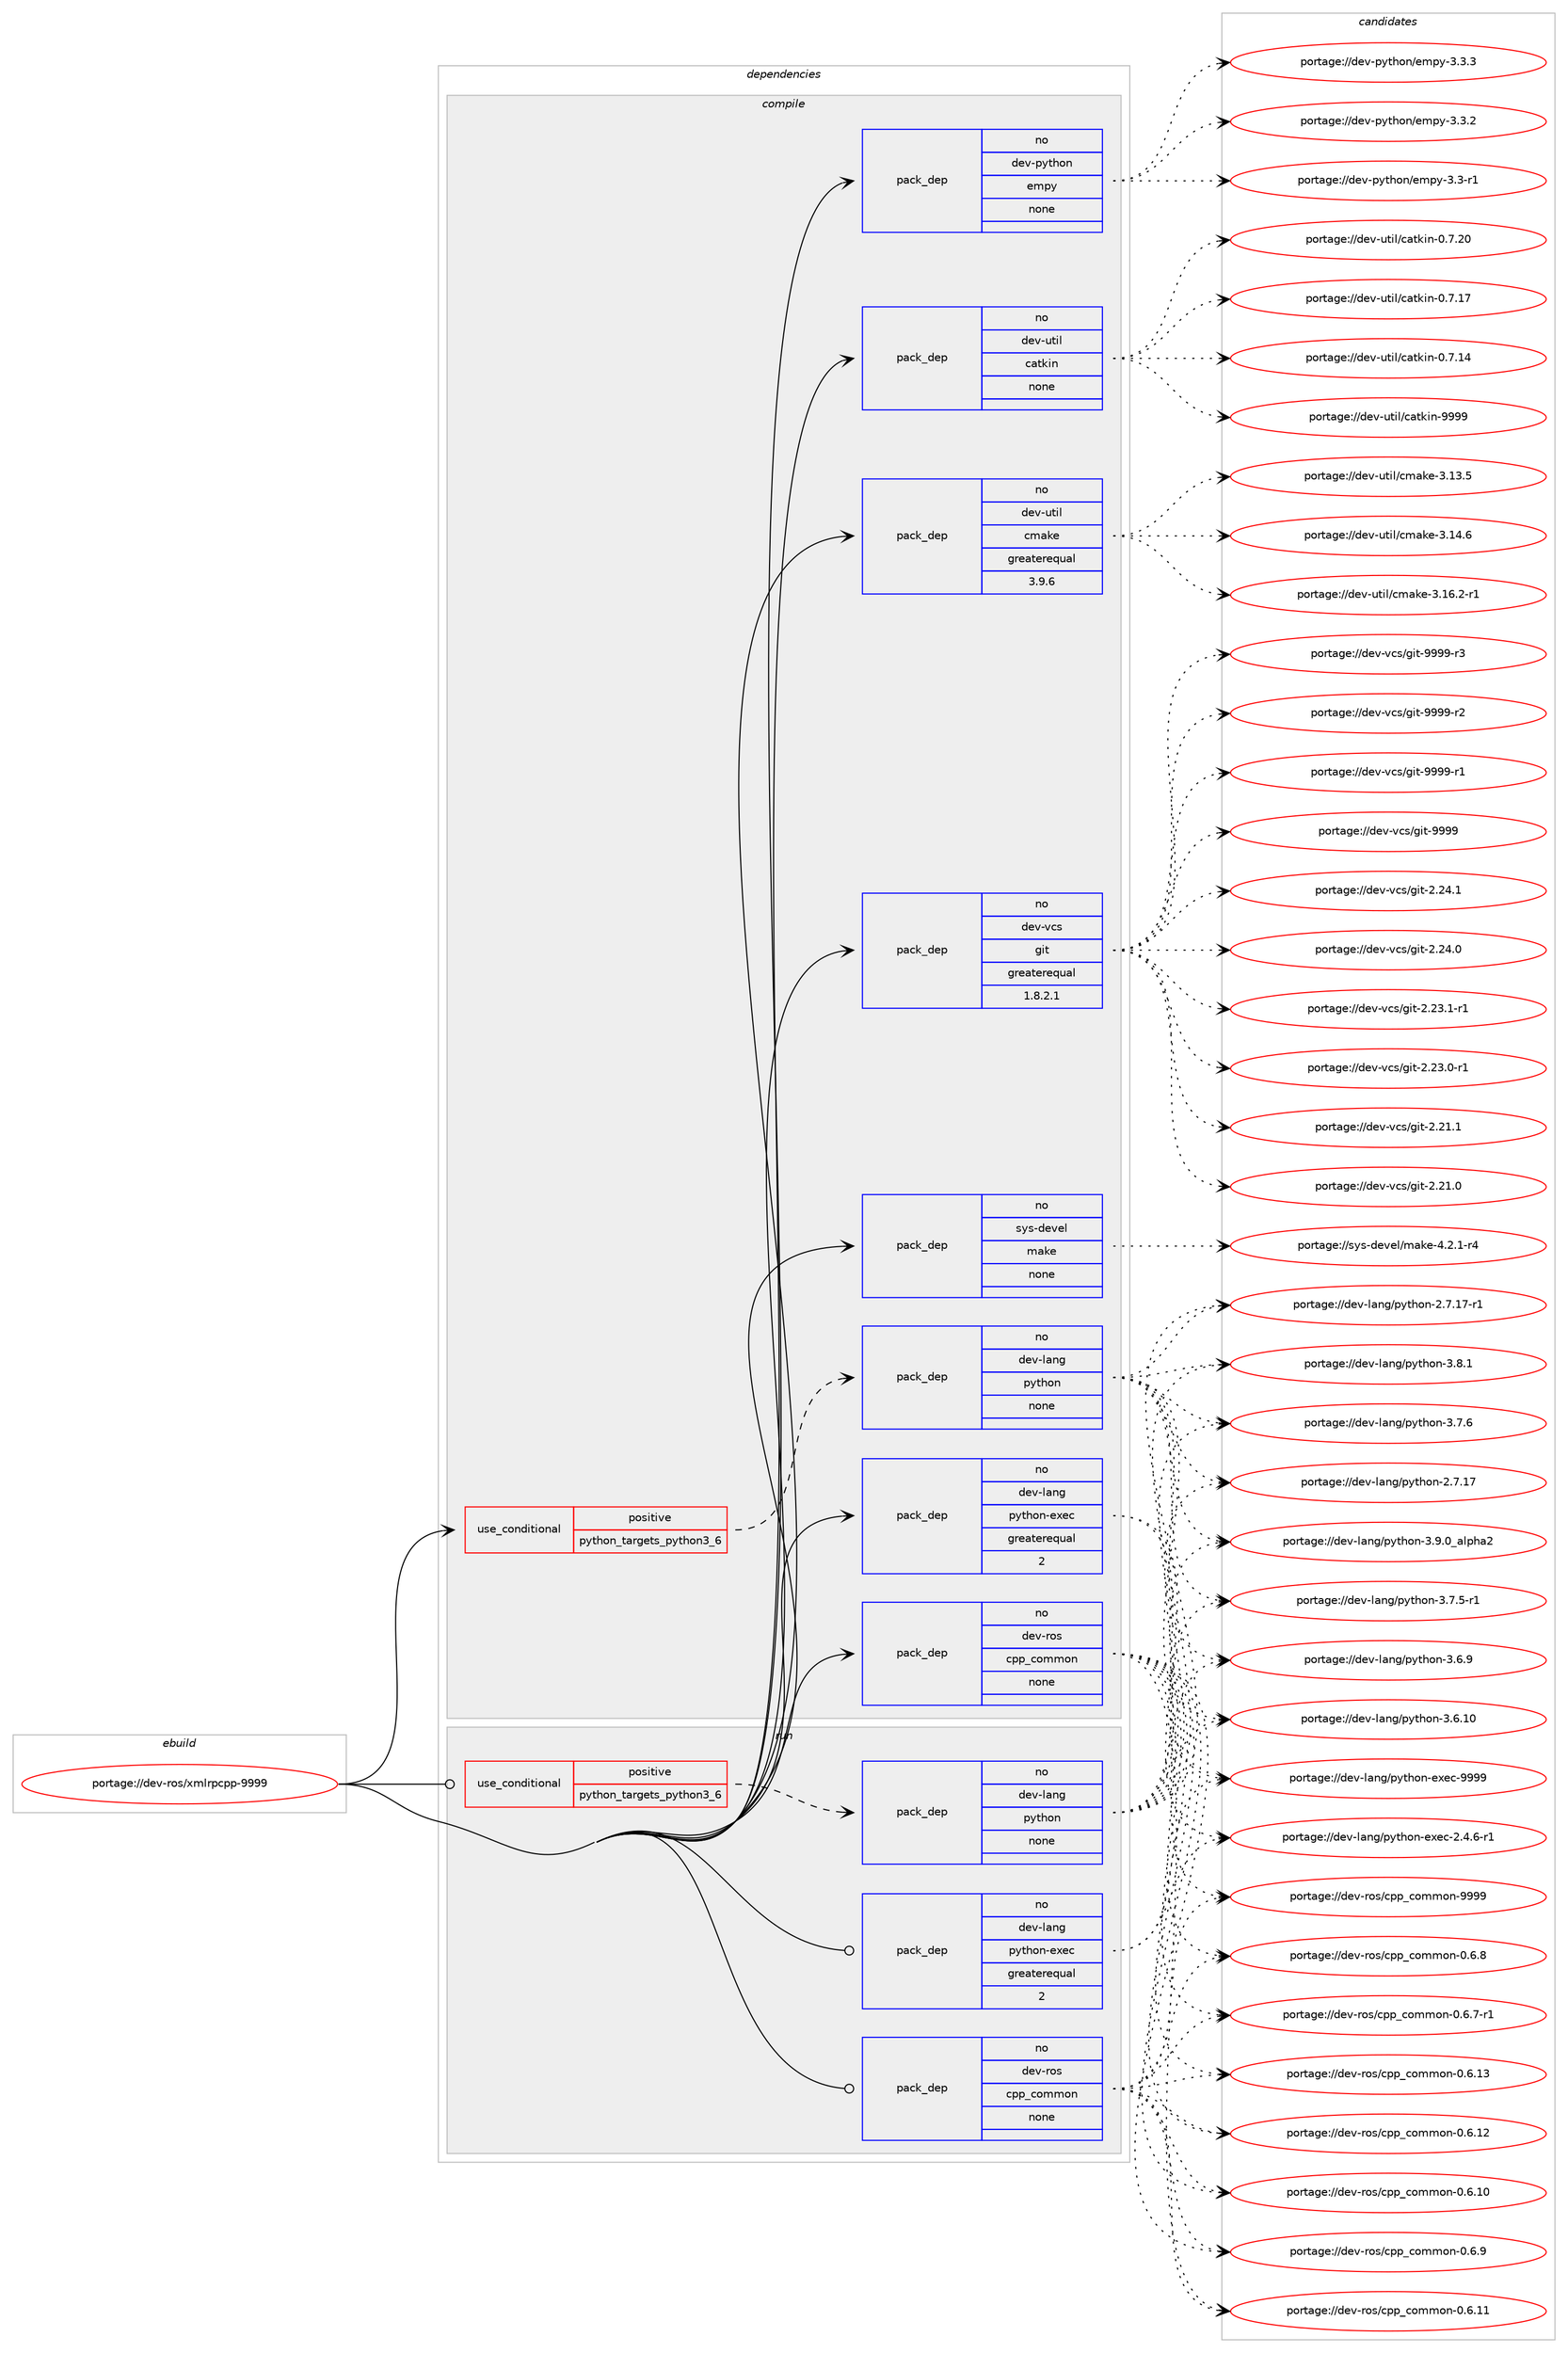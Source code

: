 digraph prolog {

# *************
# Graph options
# *************

newrank=true;
concentrate=true;
compound=true;
graph [rankdir=LR,fontname=Helvetica,fontsize=10,ranksep=1.5];#, ranksep=2.5, nodesep=0.2];
edge  [arrowhead=vee];
node  [fontname=Helvetica,fontsize=10];

# **********
# The ebuild
# **********

subgraph cluster_leftcol {
color=gray;
label=<<i>ebuild</i>>;
id [label="portage://dev-ros/xmlrpcpp-9999", color=red, width=4, href="../dev-ros/xmlrpcpp-9999.svg"];
}

# ****************
# The dependencies
# ****************

subgraph cluster_midcol {
color=gray;
label=<<i>dependencies</i>>;
subgraph cluster_compile {
fillcolor="#eeeeee";
style=filled;
label=<<i>compile</i>>;
subgraph cond95100 {
dependency371629 [label=<<TABLE BORDER="0" CELLBORDER="1" CELLSPACING="0" CELLPADDING="4"><TR><TD ROWSPAN="3" CELLPADDING="10">use_conditional</TD></TR><TR><TD>positive</TD></TR><TR><TD>python_targets_python3_6</TD></TR></TABLE>>, shape=none, color=red];
subgraph pack271676 {
dependency371630 [label=<<TABLE BORDER="0" CELLBORDER="1" CELLSPACING="0" CELLPADDING="4" WIDTH="220"><TR><TD ROWSPAN="6" CELLPADDING="30">pack_dep</TD></TR><TR><TD WIDTH="110">no</TD></TR><TR><TD>dev-lang</TD></TR><TR><TD>python</TD></TR><TR><TD>none</TD></TR><TR><TD></TD></TR></TABLE>>, shape=none, color=blue];
}
dependency371629:e -> dependency371630:w [weight=20,style="dashed",arrowhead="vee"];
}
id:e -> dependency371629:w [weight=20,style="solid",arrowhead="vee"];
subgraph pack271677 {
dependency371631 [label=<<TABLE BORDER="0" CELLBORDER="1" CELLSPACING="0" CELLPADDING="4" WIDTH="220"><TR><TD ROWSPAN="6" CELLPADDING="30">pack_dep</TD></TR><TR><TD WIDTH="110">no</TD></TR><TR><TD>dev-lang</TD></TR><TR><TD>python-exec</TD></TR><TR><TD>greaterequal</TD></TR><TR><TD>2</TD></TR></TABLE>>, shape=none, color=blue];
}
id:e -> dependency371631:w [weight=20,style="solid",arrowhead="vee"];
subgraph pack271678 {
dependency371632 [label=<<TABLE BORDER="0" CELLBORDER="1" CELLSPACING="0" CELLPADDING="4" WIDTH="220"><TR><TD ROWSPAN="6" CELLPADDING="30">pack_dep</TD></TR><TR><TD WIDTH="110">no</TD></TR><TR><TD>dev-python</TD></TR><TR><TD>empy</TD></TR><TR><TD>none</TD></TR><TR><TD></TD></TR></TABLE>>, shape=none, color=blue];
}
id:e -> dependency371632:w [weight=20,style="solid",arrowhead="vee"];
subgraph pack271679 {
dependency371633 [label=<<TABLE BORDER="0" CELLBORDER="1" CELLSPACING="0" CELLPADDING="4" WIDTH="220"><TR><TD ROWSPAN="6" CELLPADDING="30">pack_dep</TD></TR><TR><TD WIDTH="110">no</TD></TR><TR><TD>dev-ros</TD></TR><TR><TD>cpp_common</TD></TR><TR><TD>none</TD></TR><TR><TD></TD></TR></TABLE>>, shape=none, color=blue];
}
id:e -> dependency371633:w [weight=20,style="solid",arrowhead="vee"];
subgraph pack271680 {
dependency371634 [label=<<TABLE BORDER="0" CELLBORDER="1" CELLSPACING="0" CELLPADDING="4" WIDTH="220"><TR><TD ROWSPAN="6" CELLPADDING="30">pack_dep</TD></TR><TR><TD WIDTH="110">no</TD></TR><TR><TD>dev-util</TD></TR><TR><TD>catkin</TD></TR><TR><TD>none</TD></TR><TR><TD></TD></TR></TABLE>>, shape=none, color=blue];
}
id:e -> dependency371634:w [weight=20,style="solid",arrowhead="vee"];
subgraph pack271681 {
dependency371635 [label=<<TABLE BORDER="0" CELLBORDER="1" CELLSPACING="0" CELLPADDING="4" WIDTH="220"><TR><TD ROWSPAN="6" CELLPADDING="30">pack_dep</TD></TR><TR><TD WIDTH="110">no</TD></TR><TR><TD>dev-util</TD></TR><TR><TD>cmake</TD></TR><TR><TD>greaterequal</TD></TR><TR><TD>3.9.6</TD></TR></TABLE>>, shape=none, color=blue];
}
id:e -> dependency371635:w [weight=20,style="solid",arrowhead="vee"];
subgraph pack271682 {
dependency371636 [label=<<TABLE BORDER="0" CELLBORDER="1" CELLSPACING="0" CELLPADDING="4" WIDTH="220"><TR><TD ROWSPAN="6" CELLPADDING="30">pack_dep</TD></TR><TR><TD WIDTH="110">no</TD></TR><TR><TD>dev-vcs</TD></TR><TR><TD>git</TD></TR><TR><TD>greaterequal</TD></TR><TR><TD>1.8.2.1</TD></TR></TABLE>>, shape=none, color=blue];
}
id:e -> dependency371636:w [weight=20,style="solid",arrowhead="vee"];
subgraph pack271683 {
dependency371637 [label=<<TABLE BORDER="0" CELLBORDER="1" CELLSPACING="0" CELLPADDING="4" WIDTH="220"><TR><TD ROWSPAN="6" CELLPADDING="30">pack_dep</TD></TR><TR><TD WIDTH="110">no</TD></TR><TR><TD>sys-devel</TD></TR><TR><TD>make</TD></TR><TR><TD>none</TD></TR><TR><TD></TD></TR></TABLE>>, shape=none, color=blue];
}
id:e -> dependency371637:w [weight=20,style="solid",arrowhead="vee"];
}
subgraph cluster_compileandrun {
fillcolor="#eeeeee";
style=filled;
label=<<i>compile and run</i>>;
}
subgraph cluster_run {
fillcolor="#eeeeee";
style=filled;
label=<<i>run</i>>;
subgraph cond95101 {
dependency371638 [label=<<TABLE BORDER="0" CELLBORDER="1" CELLSPACING="0" CELLPADDING="4"><TR><TD ROWSPAN="3" CELLPADDING="10">use_conditional</TD></TR><TR><TD>positive</TD></TR><TR><TD>python_targets_python3_6</TD></TR></TABLE>>, shape=none, color=red];
subgraph pack271684 {
dependency371639 [label=<<TABLE BORDER="0" CELLBORDER="1" CELLSPACING="0" CELLPADDING="4" WIDTH="220"><TR><TD ROWSPAN="6" CELLPADDING="30">pack_dep</TD></TR><TR><TD WIDTH="110">no</TD></TR><TR><TD>dev-lang</TD></TR><TR><TD>python</TD></TR><TR><TD>none</TD></TR><TR><TD></TD></TR></TABLE>>, shape=none, color=blue];
}
dependency371638:e -> dependency371639:w [weight=20,style="dashed",arrowhead="vee"];
}
id:e -> dependency371638:w [weight=20,style="solid",arrowhead="odot"];
subgraph pack271685 {
dependency371640 [label=<<TABLE BORDER="0" CELLBORDER="1" CELLSPACING="0" CELLPADDING="4" WIDTH="220"><TR><TD ROWSPAN="6" CELLPADDING="30">pack_dep</TD></TR><TR><TD WIDTH="110">no</TD></TR><TR><TD>dev-lang</TD></TR><TR><TD>python-exec</TD></TR><TR><TD>greaterequal</TD></TR><TR><TD>2</TD></TR></TABLE>>, shape=none, color=blue];
}
id:e -> dependency371640:w [weight=20,style="solid",arrowhead="odot"];
subgraph pack271686 {
dependency371641 [label=<<TABLE BORDER="0" CELLBORDER="1" CELLSPACING="0" CELLPADDING="4" WIDTH="220"><TR><TD ROWSPAN="6" CELLPADDING="30">pack_dep</TD></TR><TR><TD WIDTH="110">no</TD></TR><TR><TD>dev-ros</TD></TR><TR><TD>cpp_common</TD></TR><TR><TD>none</TD></TR><TR><TD></TD></TR></TABLE>>, shape=none, color=blue];
}
id:e -> dependency371641:w [weight=20,style="solid",arrowhead="odot"];
}
}

# **************
# The candidates
# **************

subgraph cluster_choices {
rank=same;
color=gray;
label=<<i>candidates</i>>;

subgraph choice271676 {
color=black;
nodesep=1;
choice10010111845108971101034711212111610411111045514657464895971081121049750 [label="portage://dev-lang/python-3.9.0_alpha2", color=red, width=4,href="../dev-lang/python-3.9.0_alpha2.svg"];
choice100101118451089711010347112121116104111110455146564649 [label="portage://dev-lang/python-3.8.1", color=red, width=4,href="../dev-lang/python-3.8.1.svg"];
choice100101118451089711010347112121116104111110455146554654 [label="portage://dev-lang/python-3.7.6", color=red, width=4,href="../dev-lang/python-3.7.6.svg"];
choice1001011184510897110103471121211161041111104551465546534511449 [label="portage://dev-lang/python-3.7.5-r1", color=red, width=4,href="../dev-lang/python-3.7.5-r1.svg"];
choice100101118451089711010347112121116104111110455146544657 [label="portage://dev-lang/python-3.6.9", color=red, width=4,href="../dev-lang/python-3.6.9.svg"];
choice10010111845108971101034711212111610411111045514654464948 [label="portage://dev-lang/python-3.6.10", color=red, width=4,href="../dev-lang/python-3.6.10.svg"];
choice100101118451089711010347112121116104111110455046554649554511449 [label="portage://dev-lang/python-2.7.17-r1", color=red, width=4,href="../dev-lang/python-2.7.17-r1.svg"];
choice10010111845108971101034711212111610411111045504655464955 [label="portage://dev-lang/python-2.7.17", color=red, width=4,href="../dev-lang/python-2.7.17.svg"];
dependency371630:e -> choice10010111845108971101034711212111610411111045514657464895971081121049750:w [style=dotted,weight="100"];
dependency371630:e -> choice100101118451089711010347112121116104111110455146564649:w [style=dotted,weight="100"];
dependency371630:e -> choice100101118451089711010347112121116104111110455146554654:w [style=dotted,weight="100"];
dependency371630:e -> choice1001011184510897110103471121211161041111104551465546534511449:w [style=dotted,weight="100"];
dependency371630:e -> choice100101118451089711010347112121116104111110455146544657:w [style=dotted,weight="100"];
dependency371630:e -> choice10010111845108971101034711212111610411111045514654464948:w [style=dotted,weight="100"];
dependency371630:e -> choice100101118451089711010347112121116104111110455046554649554511449:w [style=dotted,weight="100"];
dependency371630:e -> choice10010111845108971101034711212111610411111045504655464955:w [style=dotted,weight="100"];
}
subgraph choice271677 {
color=black;
nodesep=1;
choice10010111845108971101034711212111610411111045101120101994557575757 [label="portage://dev-lang/python-exec-9999", color=red, width=4,href="../dev-lang/python-exec-9999.svg"];
choice10010111845108971101034711212111610411111045101120101994550465246544511449 [label="portage://dev-lang/python-exec-2.4.6-r1", color=red, width=4,href="../dev-lang/python-exec-2.4.6-r1.svg"];
dependency371631:e -> choice10010111845108971101034711212111610411111045101120101994557575757:w [style=dotted,weight="100"];
dependency371631:e -> choice10010111845108971101034711212111610411111045101120101994550465246544511449:w [style=dotted,weight="100"];
}
subgraph choice271678 {
color=black;
nodesep=1;
choice1001011184511212111610411111047101109112121455146514651 [label="portage://dev-python/empy-3.3.3", color=red, width=4,href="../dev-python/empy-3.3.3.svg"];
choice1001011184511212111610411111047101109112121455146514650 [label="portage://dev-python/empy-3.3.2", color=red, width=4,href="../dev-python/empy-3.3.2.svg"];
choice1001011184511212111610411111047101109112121455146514511449 [label="portage://dev-python/empy-3.3-r1", color=red, width=4,href="../dev-python/empy-3.3-r1.svg"];
dependency371632:e -> choice1001011184511212111610411111047101109112121455146514651:w [style=dotted,weight="100"];
dependency371632:e -> choice1001011184511212111610411111047101109112121455146514650:w [style=dotted,weight="100"];
dependency371632:e -> choice1001011184511212111610411111047101109112121455146514511449:w [style=dotted,weight="100"];
}
subgraph choice271679 {
color=black;
nodesep=1;
choice10010111845114111115479911211295991111091091111104557575757 [label="portage://dev-ros/cpp_common-9999", color=red, width=4,href="../dev-ros/cpp_common-9999.svg"];
choice1001011184511411111547991121129599111109109111110454846544657 [label="portage://dev-ros/cpp_common-0.6.9", color=red, width=4,href="../dev-ros/cpp_common-0.6.9.svg"];
choice1001011184511411111547991121129599111109109111110454846544656 [label="portage://dev-ros/cpp_common-0.6.8", color=red, width=4,href="../dev-ros/cpp_common-0.6.8.svg"];
choice10010111845114111115479911211295991111091091111104548465446554511449 [label="portage://dev-ros/cpp_common-0.6.7-r1", color=red, width=4,href="../dev-ros/cpp_common-0.6.7-r1.svg"];
choice100101118451141111154799112112959911110910911111045484654464951 [label="portage://dev-ros/cpp_common-0.6.13", color=red, width=4,href="../dev-ros/cpp_common-0.6.13.svg"];
choice100101118451141111154799112112959911110910911111045484654464950 [label="portage://dev-ros/cpp_common-0.6.12", color=red, width=4,href="../dev-ros/cpp_common-0.6.12.svg"];
choice100101118451141111154799112112959911110910911111045484654464949 [label="portage://dev-ros/cpp_common-0.6.11", color=red, width=4,href="../dev-ros/cpp_common-0.6.11.svg"];
choice100101118451141111154799112112959911110910911111045484654464948 [label="portage://dev-ros/cpp_common-0.6.10", color=red, width=4,href="../dev-ros/cpp_common-0.6.10.svg"];
dependency371633:e -> choice10010111845114111115479911211295991111091091111104557575757:w [style=dotted,weight="100"];
dependency371633:e -> choice1001011184511411111547991121129599111109109111110454846544657:w [style=dotted,weight="100"];
dependency371633:e -> choice1001011184511411111547991121129599111109109111110454846544656:w [style=dotted,weight="100"];
dependency371633:e -> choice10010111845114111115479911211295991111091091111104548465446554511449:w [style=dotted,weight="100"];
dependency371633:e -> choice100101118451141111154799112112959911110910911111045484654464951:w [style=dotted,weight="100"];
dependency371633:e -> choice100101118451141111154799112112959911110910911111045484654464950:w [style=dotted,weight="100"];
dependency371633:e -> choice100101118451141111154799112112959911110910911111045484654464949:w [style=dotted,weight="100"];
dependency371633:e -> choice100101118451141111154799112112959911110910911111045484654464948:w [style=dotted,weight="100"];
}
subgraph choice271680 {
color=black;
nodesep=1;
choice100101118451171161051084799971161071051104557575757 [label="portage://dev-util/catkin-9999", color=red, width=4,href="../dev-util/catkin-9999.svg"];
choice1001011184511711610510847999711610710511045484655465048 [label="portage://dev-util/catkin-0.7.20", color=red, width=4,href="../dev-util/catkin-0.7.20.svg"];
choice1001011184511711610510847999711610710511045484655464955 [label="portage://dev-util/catkin-0.7.17", color=red, width=4,href="../dev-util/catkin-0.7.17.svg"];
choice1001011184511711610510847999711610710511045484655464952 [label="portage://dev-util/catkin-0.7.14", color=red, width=4,href="../dev-util/catkin-0.7.14.svg"];
dependency371634:e -> choice100101118451171161051084799971161071051104557575757:w [style=dotted,weight="100"];
dependency371634:e -> choice1001011184511711610510847999711610710511045484655465048:w [style=dotted,weight="100"];
dependency371634:e -> choice1001011184511711610510847999711610710511045484655464955:w [style=dotted,weight="100"];
dependency371634:e -> choice1001011184511711610510847999711610710511045484655464952:w [style=dotted,weight="100"];
}
subgraph choice271681 {
color=black;
nodesep=1;
choice10010111845117116105108479910997107101455146495446504511449 [label="portage://dev-util/cmake-3.16.2-r1", color=red, width=4,href="../dev-util/cmake-3.16.2-r1.svg"];
choice1001011184511711610510847991099710710145514649524654 [label="portage://dev-util/cmake-3.14.6", color=red, width=4,href="../dev-util/cmake-3.14.6.svg"];
choice1001011184511711610510847991099710710145514649514653 [label="portage://dev-util/cmake-3.13.5", color=red, width=4,href="../dev-util/cmake-3.13.5.svg"];
dependency371635:e -> choice10010111845117116105108479910997107101455146495446504511449:w [style=dotted,weight="100"];
dependency371635:e -> choice1001011184511711610510847991099710710145514649524654:w [style=dotted,weight="100"];
dependency371635:e -> choice1001011184511711610510847991099710710145514649514653:w [style=dotted,weight="100"];
}
subgraph choice271682 {
color=black;
nodesep=1;
choice10010111845118991154710310511645575757574511451 [label="portage://dev-vcs/git-9999-r3", color=red, width=4,href="../dev-vcs/git-9999-r3.svg"];
choice10010111845118991154710310511645575757574511450 [label="portage://dev-vcs/git-9999-r2", color=red, width=4,href="../dev-vcs/git-9999-r2.svg"];
choice10010111845118991154710310511645575757574511449 [label="portage://dev-vcs/git-9999-r1", color=red, width=4,href="../dev-vcs/git-9999-r1.svg"];
choice1001011184511899115471031051164557575757 [label="portage://dev-vcs/git-9999", color=red, width=4,href="../dev-vcs/git-9999.svg"];
choice10010111845118991154710310511645504650524649 [label="portage://dev-vcs/git-2.24.1", color=red, width=4,href="../dev-vcs/git-2.24.1.svg"];
choice10010111845118991154710310511645504650524648 [label="portage://dev-vcs/git-2.24.0", color=red, width=4,href="../dev-vcs/git-2.24.0.svg"];
choice100101118451189911547103105116455046505146494511449 [label="portage://dev-vcs/git-2.23.1-r1", color=red, width=4,href="../dev-vcs/git-2.23.1-r1.svg"];
choice100101118451189911547103105116455046505146484511449 [label="portage://dev-vcs/git-2.23.0-r1", color=red, width=4,href="../dev-vcs/git-2.23.0-r1.svg"];
choice10010111845118991154710310511645504650494649 [label="portage://dev-vcs/git-2.21.1", color=red, width=4,href="../dev-vcs/git-2.21.1.svg"];
choice10010111845118991154710310511645504650494648 [label="portage://dev-vcs/git-2.21.0", color=red, width=4,href="../dev-vcs/git-2.21.0.svg"];
dependency371636:e -> choice10010111845118991154710310511645575757574511451:w [style=dotted,weight="100"];
dependency371636:e -> choice10010111845118991154710310511645575757574511450:w [style=dotted,weight="100"];
dependency371636:e -> choice10010111845118991154710310511645575757574511449:w [style=dotted,weight="100"];
dependency371636:e -> choice1001011184511899115471031051164557575757:w [style=dotted,weight="100"];
dependency371636:e -> choice10010111845118991154710310511645504650524649:w [style=dotted,weight="100"];
dependency371636:e -> choice10010111845118991154710310511645504650524648:w [style=dotted,weight="100"];
dependency371636:e -> choice100101118451189911547103105116455046505146494511449:w [style=dotted,weight="100"];
dependency371636:e -> choice100101118451189911547103105116455046505146484511449:w [style=dotted,weight="100"];
dependency371636:e -> choice10010111845118991154710310511645504650494649:w [style=dotted,weight="100"];
dependency371636:e -> choice10010111845118991154710310511645504650494648:w [style=dotted,weight="100"];
}
subgraph choice271683 {
color=black;
nodesep=1;
choice1151211154510010111810110847109971071014552465046494511452 [label="portage://sys-devel/make-4.2.1-r4", color=red, width=4,href="../sys-devel/make-4.2.1-r4.svg"];
dependency371637:e -> choice1151211154510010111810110847109971071014552465046494511452:w [style=dotted,weight="100"];
}
subgraph choice271684 {
color=black;
nodesep=1;
choice10010111845108971101034711212111610411111045514657464895971081121049750 [label="portage://dev-lang/python-3.9.0_alpha2", color=red, width=4,href="../dev-lang/python-3.9.0_alpha2.svg"];
choice100101118451089711010347112121116104111110455146564649 [label="portage://dev-lang/python-3.8.1", color=red, width=4,href="../dev-lang/python-3.8.1.svg"];
choice100101118451089711010347112121116104111110455146554654 [label="portage://dev-lang/python-3.7.6", color=red, width=4,href="../dev-lang/python-3.7.6.svg"];
choice1001011184510897110103471121211161041111104551465546534511449 [label="portage://dev-lang/python-3.7.5-r1", color=red, width=4,href="../dev-lang/python-3.7.5-r1.svg"];
choice100101118451089711010347112121116104111110455146544657 [label="portage://dev-lang/python-3.6.9", color=red, width=4,href="../dev-lang/python-3.6.9.svg"];
choice10010111845108971101034711212111610411111045514654464948 [label="portage://dev-lang/python-3.6.10", color=red, width=4,href="../dev-lang/python-3.6.10.svg"];
choice100101118451089711010347112121116104111110455046554649554511449 [label="portage://dev-lang/python-2.7.17-r1", color=red, width=4,href="../dev-lang/python-2.7.17-r1.svg"];
choice10010111845108971101034711212111610411111045504655464955 [label="portage://dev-lang/python-2.7.17", color=red, width=4,href="../dev-lang/python-2.7.17.svg"];
dependency371639:e -> choice10010111845108971101034711212111610411111045514657464895971081121049750:w [style=dotted,weight="100"];
dependency371639:e -> choice100101118451089711010347112121116104111110455146564649:w [style=dotted,weight="100"];
dependency371639:e -> choice100101118451089711010347112121116104111110455146554654:w [style=dotted,weight="100"];
dependency371639:e -> choice1001011184510897110103471121211161041111104551465546534511449:w [style=dotted,weight="100"];
dependency371639:e -> choice100101118451089711010347112121116104111110455146544657:w [style=dotted,weight="100"];
dependency371639:e -> choice10010111845108971101034711212111610411111045514654464948:w [style=dotted,weight="100"];
dependency371639:e -> choice100101118451089711010347112121116104111110455046554649554511449:w [style=dotted,weight="100"];
dependency371639:e -> choice10010111845108971101034711212111610411111045504655464955:w [style=dotted,weight="100"];
}
subgraph choice271685 {
color=black;
nodesep=1;
choice10010111845108971101034711212111610411111045101120101994557575757 [label="portage://dev-lang/python-exec-9999", color=red, width=4,href="../dev-lang/python-exec-9999.svg"];
choice10010111845108971101034711212111610411111045101120101994550465246544511449 [label="portage://dev-lang/python-exec-2.4.6-r1", color=red, width=4,href="../dev-lang/python-exec-2.4.6-r1.svg"];
dependency371640:e -> choice10010111845108971101034711212111610411111045101120101994557575757:w [style=dotted,weight="100"];
dependency371640:e -> choice10010111845108971101034711212111610411111045101120101994550465246544511449:w [style=dotted,weight="100"];
}
subgraph choice271686 {
color=black;
nodesep=1;
choice10010111845114111115479911211295991111091091111104557575757 [label="portage://dev-ros/cpp_common-9999", color=red, width=4,href="../dev-ros/cpp_common-9999.svg"];
choice1001011184511411111547991121129599111109109111110454846544657 [label="portage://dev-ros/cpp_common-0.6.9", color=red, width=4,href="../dev-ros/cpp_common-0.6.9.svg"];
choice1001011184511411111547991121129599111109109111110454846544656 [label="portage://dev-ros/cpp_common-0.6.8", color=red, width=4,href="../dev-ros/cpp_common-0.6.8.svg"];
choice10010111845114111115479911211295991111091091111104548465446554511449 [label="portage://dev-ros/cpp_common-0.6.7-r1", color=red, width=4,href="../dev-ros/cpp_common-0.6.7-r1.svg"];
choice100101118451141111154799112112959911110910911111045484654464951 [label="portage://dev-ros/cpp_common-0.6.13", color=red, width=4,href="../dev-ros/cpp_common-0.6.13.svg"];
choice100101118451141111154799112112959911110910911111045484654464950 [label="portage://dev-ros/cpp_common-0.6.12", color=red, width=4,href="../dev-ros/cpp_common-0.6.12.svg"];
choice100101118451141111154799112112959911110910911111045484654464949 [label="portage://dev-ros/cpp_common-0.6.11", color=red, width=4,href="../dev-ros/cpp_common-0.6.11.svg"];
choice100101118451141111154799112112959911110910911111045484654464948 [label="portage://dev-ros/cpp_common-0.6.10", color=red, width=4,href="../dev-ros/cpp_common-0.6.10.svg"];
dependency371641:e -> choice10010111845114111115479911211295991111091091111104557575757:w [style=dotted,weight="100"];
dependency371641:e -> choice1001011184511411111547991121129599111109109111110454846544657:w [style=dotted,weight="100"];
dependency371641:e -> choice1001011184511411111547991121129599111109109111110454846544656:w [style=dotted,weight="100"];
dependency371641:e -> choice10010111845114111115479911211295991111091091111104548465446554511449:w [style=dotted,weight="100"];
dependency371641:e -> choice100101118451141111154799112112959911110910911111045484654464951:w [style=dotted,weight="100"];
dependency371641:e -> choice100101118451141111154799112112959911110910911111045484654464950:w [style=dotted,weight="100"];
dependency371641:e -> choice100101118451141111154799112112959911110910911111045484654464949:w [style=dotted,weight="100"];
dependency371641:e -> choice100101118451141111154799112112959911110910911111045484654464948:w [style=dotted,weight="100"];
}
}

}
